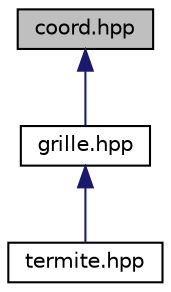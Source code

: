digraph "coord.hpp"
{
  edge [fontname="Helvetica",fontsize="10",labelfontname="Helvetica",labelfontsize="10"];
  node [fontname="Helvetica",fontsize="10",shape=record];
  Node1 [label="coord.hpp",height=0.2,width=0.4,color="black", fillcolor="grey75", style="filled", fontcolor="black"];
  Node1 -> Node2 [dir="back",color="midnightblue",fontsize="10",style="solid"];
  Node2 [label="grille.hpp",height=0.2,width=0.4,color="black", fillcolor="white", style="filled",URL="$grille_8hpp.html"];
  Node2 -> Node3 [dir="back",color="midnightblue",fontsize="10",style="solid"];
  Node3 [label="termite.hpp",height=0.2,width=0.4,color="black", fillcolor="white", style="filled",URL="$termite_8hpp.html"];
}

